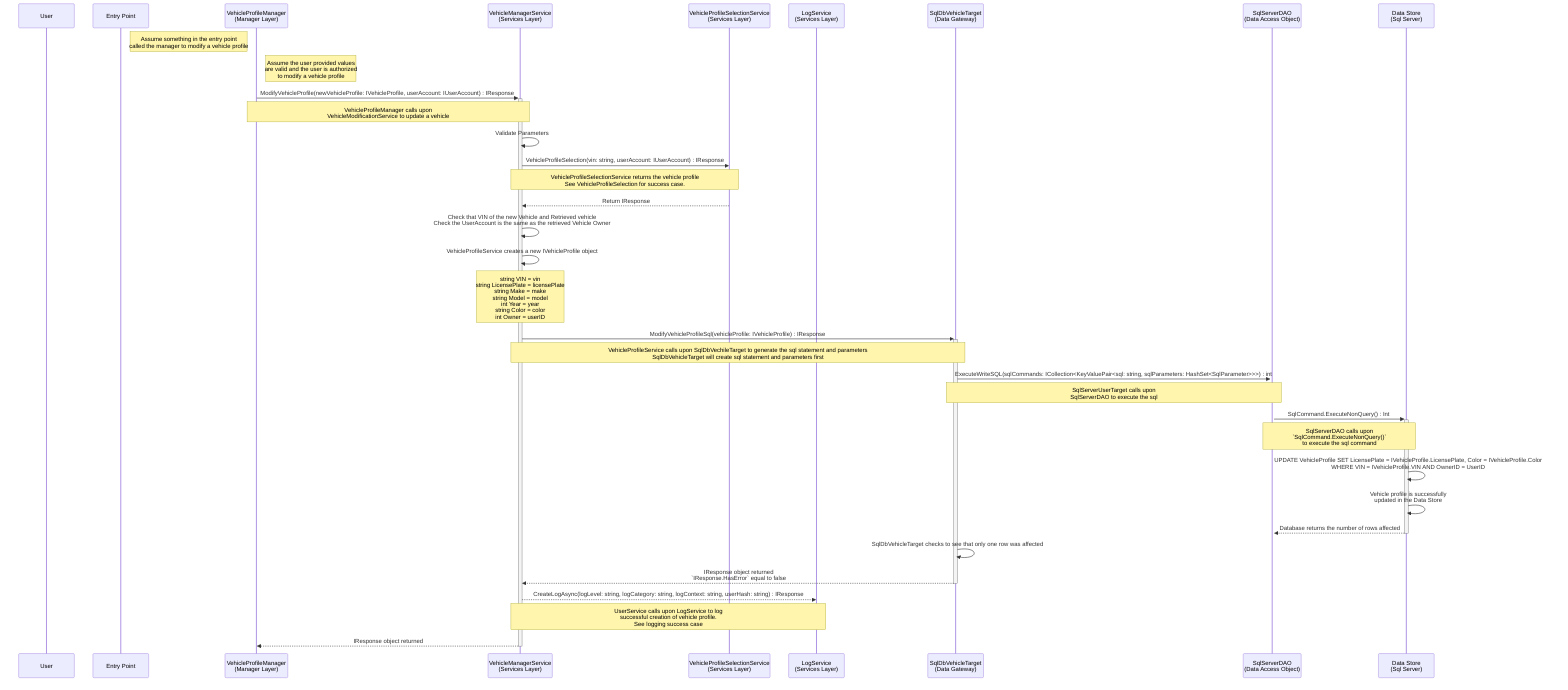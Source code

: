 sequenceDiagram
participant u as User
participant e as Entry Point
participant vpm as VehicleProfileManager<br>(Manager Layer)
participant vms as VehicleManagerService<br>(Services Layer)
participant vpss as VehicleProfileSelectionService<br>(Services Layer)
participant ll as LogService<br>(Services Layer)
participant dg as SqlDbVehicleTarget<br>(Data Gateway)
participant da as SqlServerDAO<br>(Data Access Object)
participant ds as Data Store<br>(Sql Server)

Note Right of e: Assume something in the entry point<br>called the manager to modify a vehicle profile
Note Right of vpm: Assume the user provided values<br> are valid and the user is authorized<br>to modify a vehicle profile

vpm->>+vms: ModifyVehicleProfile(newVehicleProfile: IVehicleProfile, userAccount: IUserAccount) : IResponse
    Note over vpm,vms: VehicleProfileManager calls upon<br>VehicleModificationService to update a vehicle

vms->>vms: Validate Parameters

# Retrieve vehicle profile using the vin of the new vehicle profile
vms->>vpss: VehicleProfileSelection(vin: string, userAccount: IUserAccount) : IResponse
    Note over vms,vpss: VehicleProfileSelectionService returns the vehicle profile<br>See VehicleProfileSelection for success case.

vpss-->>vms: Return IResponse

vms->>vms: Check that VIN of the new Vehicle and Retrieved vehicle<br>Check the UserAccount is the same as the retrieved Vehicle Owner

# Create new IVehicleProfile Object
vms->>vms: VehicleProfileService creates a new IVehicleProfile object
    Note over vms,vms: string VIN = vin<br>string LicensePlate = licensePlate<br>string Make = make<br>string Model = model<br>int Year = year<br>string Color = color<br>int Owner = userID

# Send to data store
vms->>+dg: ModifyVehicleProfileSql(vehicleProfile: IVehicleProfile) : IResponse
    Note over vms,dg: VehicleProfileService calls upon SqlDbVechileTarget to generate the sql statement and parameters<br>SqlDbVehicleTarget will create sql statement and parameters first

dg->>+da: ExecuteWriteSQL(sqlCommands: ICollection<KeyValuePair<sql: string, sqlParameters: HashSet<SqlParameter>>>) : int
    Note over dg,da: SqlServerUserTarget calls upon<br>SqlServerDAO to execute the sql

da->>+ds: SqlCommand.ExecuteNonQuery() : Int
    Note over da,ds: SqlServerDAO calls upon<br>`SqlCommand.ExecuteNonQuery()`<br>to execute the sql command
ds->>ds: UPDATE VehicleProfile SET LicensePlate = IVehicleProfile.LicensePlate, Color = IVehicleProfile.Color <br>WHERE VIN = IVehicleProfile.VIN AND OwnerID = UserID

ds->>ds: Vehicle profile is successfully<br>updated in the Data Store

ds-->>-da: Database returns the number of rows affected

dg->>dg: SqlDbVehicleTarget checks to see that only one row was affected

dg-->>-vms: IResponse object returned<br>`IResponse.HasError` equal to false

# Log successful vehicle update
vms-->>ll: CreateLogAsync(logLevel: string, logCategory: string, logContext: string, userHash: string) : IResponse
    Note over vms,ll: UserService calls upon LogService to log<br>successful creation of vehicle profile.<br>See logging success case

vms-->>-vpm: IResponse object returned